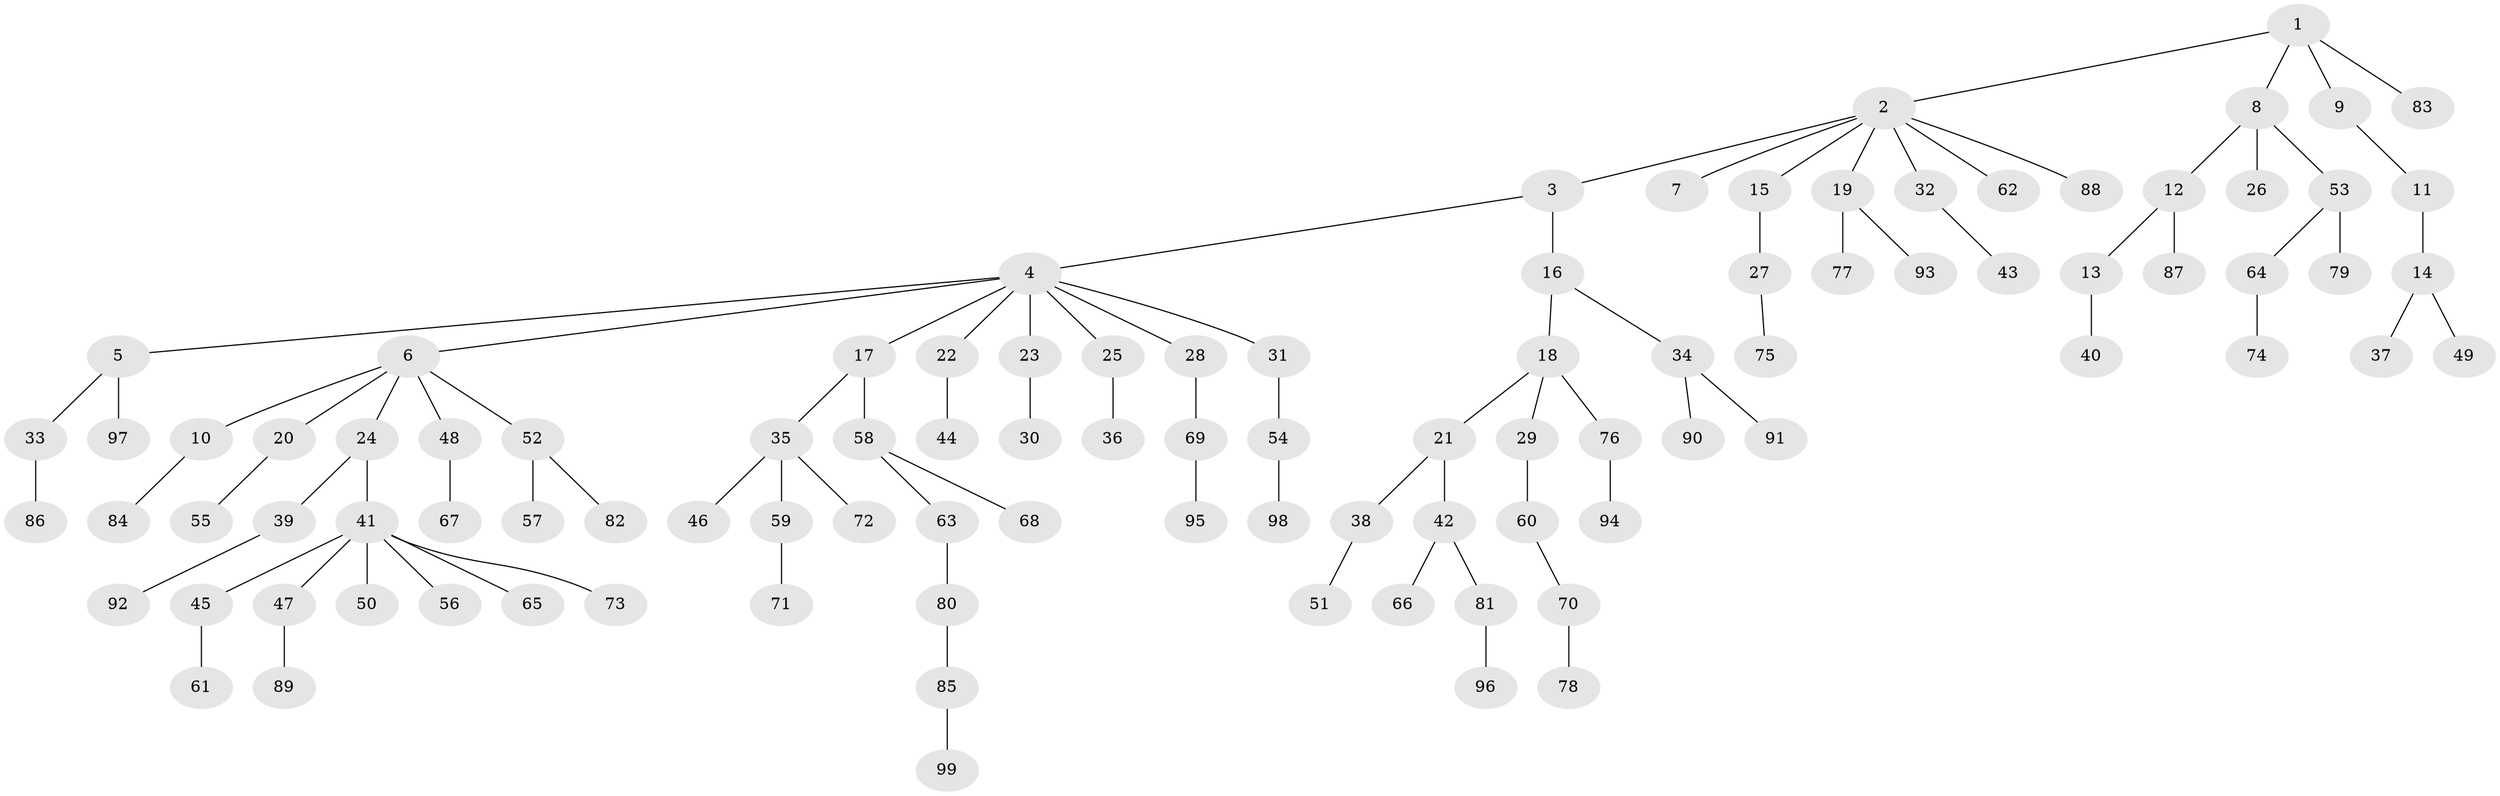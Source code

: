 // Generated by graph-tools (version 1.1) at 2025/52/03/09/25 04:52:32]
// undirected, 99 vertices, 98 edges
graph export_dot {
graph [start="1"]
  node [color=gray90,style=filled];
  1;
  2;
  3;
  4;
  5;
  6;
  7;
  8;
  9;
  10;
  11;
  12;
  13;
  14;
  15;
  16;
  17;
  18;
  19;
  20;
  21;
  22;
  23;
  24;
  25;
  26;
  27;
  28;
  29;
  30;
  31;
  32;
  33;
  34;
  35;
  36;
  37;
  38;
  39;
  40;
  41;
  42;
  43;
  44;
  45;
  46;
  47;
  48;
  49;
  50;
  51;
  52;
  53;
  54;
  55;
  56;
  57;
  58;
  59;
  60;
  61;
  62;
  63;
  64;
  65;
  66;
  67;
  68;
  69;
  70;
  71;
  72;
  73;
  74;
  75;
  76;
  77;
  78;
  79;
  80;
  81;
  82;
  83;
  84;
  85;
  86;
  87;
  88;
  89;
  90;
  91;
  92;
  93;
  94;
  95;
  96;
  97;
  98;
  99;
  1 -- 2;
  1 -- 8;
  1 -- 9;
  1 -- 83;
  2 -- 3;
  2 -- 7;
  2 -- 15;
  2 -- 19;
  2 -- 32;
  2 -- 62;
  2 -- 88;
  3 -- 4;
  3 -- 16;
  4 -- 5;
  4 -- 6;
  4 -- 17;
  4 -- 22;
  4 -- 23;
  4 -- 25;
  4 -- 28;
  4 -- 31;
  5 -- 33;
  5 -- 97;
  6 -- 10;
  6 -- 20;
  6 -- 24;
  6 -- 48;
  6 -- 52;
  8 -- 12;
  8 -- 26;
  8 -- 53;
  9 -- 11;
  10 -- 84;
  11 -- 14;
  12 -- 13;
  12 -- 87;
  13 -- 40;
  14 -- 37;
  14 -- 49;
  15 -- 27;
  16 -- 18;
  16 -- 34;
  17 -- 35;
  17 -- 58;
  18 -- 21;
  18 -- 29;
  18 -- 76;
  19 -- 77;
  19 -- 93;
  20 -- 55;
  21 -- 38;
  21 -- 42;
  22 -- 44;
  23 -- 30;
  24 -- 39;
  24 -- 41;
  25 -- 36;
  27 -- 75;
  28 -- 69;
  29 -- 60;
  31 -- 54;
  32 -- 43;
  33 -- 86;
  34 -- 90;
  34 -- 91;
  35 -- 46;
  35 -- 59;
  35 -- 72;
  38 -- 51;
  39 -- 92;
  41 -- 45;
  41 -- 47;
  41 -- 50;
  41 -- 56;
  41 -- 65;
  41 -- 73;
  42 -- 66;
  42 -- 81;
  45 -- 61;
  47 -- 89;
  48 -- 67;
  52 -- 57;
  52 -- 82;
  53 -- 64;
  53 -- 79;
  54 -- 98;
  58 -- 63;
  58 -- 68;
  59 -- 71;
  60 -- 70;
  63 -- 80;
  64 -- 74;
  69 -- 95;
  70 -- 78;
  76 -- 94;
  80 -- 85;
  81 -- 96;
  85 -- 99;
}

